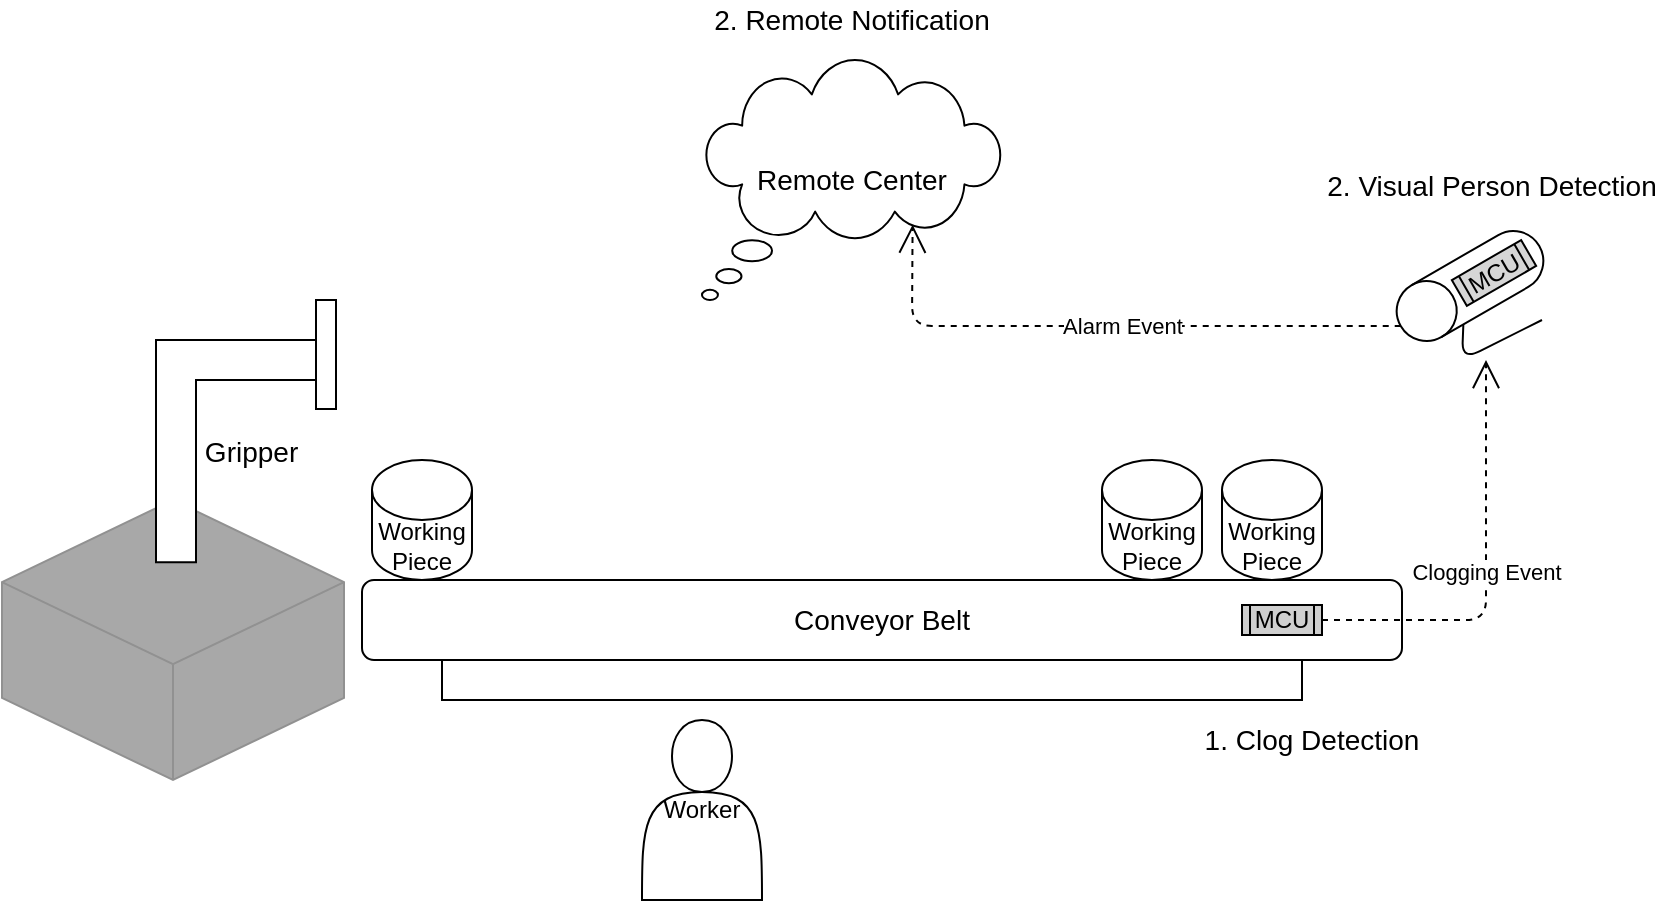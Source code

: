 <mxfile version="14.9.8" type="github">
  <diagram id="4IdDxmssz6nfuwtqwv0A" name="Page-1">
    <mxGraphModel dx="2070" dy="2003" grid="1" gridSize="10" guides="1" tooltips="1" connect="1" arrows="1" fold="1" page="1" pageScale="1" pageWidth="850" pageHeight="1100" math="0" shadow="0">
      <root>
        <mxCell id="0" />
        <mxCell id="1" parent="0" />
        <mxCell id="Qf_pr4nh5FrAuKsPvcI9-1" value="" style="whiteSpace=wrap;html=1;shape=mxgraph.basic.isocube;isoAngle=15;strokeColor=#919191;fillColor=#A8A8A8;" vertex="1" parent="1">
          <mxGeometry x="190" y="150" width="171" height="140" as="geometry" />
        </mxCell>
        <mxCell id="Qf_pr4nh5FrAuKsPvcI9-14" value="&lt;font style=&quot;font-size: 14px&quot;&gt;Conveyor Belt&lt;/font&gt;" style="rounded=1;whiteSpace=wrap;html=1;" vertex="1" parent="1">
          <mxGeometry x="370" y="190" width="520" height="40" as="geometry" />
        </mxCell>
        <mxCell id="Qf_pr4nh5FrAuKsPvcI9-16" value="" style="rounded=0;whiteSpace=wrap;html=1;" vertex="1" parent="1">
          <mxGeometry x="410" y="230" width="430" height="20" as="geometry" />
        </mxCell>
        <mxCell id="Qf_pr4nh5FrAuKsPvcI9-18" value="" style="verticalLabelPosition=bottom;verticalAlign=top;html=1;shape=mxgraph.basic.rect;fillColor2=none;strokeWidth=1;size=20;indent=5;direction=south;" vertex="1" parent="1">
          <mxGeometry x="347" y="50" width="10" height="54.5" as="geometry" />
        </mxCell>
        <mxCell id="Qf_pr4nh5FrAuKsPvcI9-19" value="Working Piece" style="shape=cylinder3;whiteSpace=wrap;html=1;boundedLbl=1;backgroundOutline=1;size=15;" vertex="1" parent="1">
          <mxGeometry x="375" y="130" width="50" height="60" as="geometry" />
        </mxCell>
        <mxCell id="Qf_pr4nh5FrAuKsPvcI9-20" value="Worker" style="shape=actor;whiteSpace=wrap;html=1;" vertex="1" parent="1">
          <mxGeometry x="510" y="260" width="60" height="90" as="geometry" />
        </mxCell>
        <mxCell id="Qf_pr4nh5FrAuKsPvcI9-21" value="&lt;font style=&quot;font-size: 14px&quot;&gt;&amp;nbsp;&amp;nbsp;&amp;nbsp; Gripper&lt;/font&gt;" style="shape=corner;whiteSpace=wrap;html=1;dx=20;dy=20;" vertex="1" parent="1">
          <mxGeometry x="267" y="70" width="80" height="111.13" as="geometry" />
        </mxCell>
        <mxCell id="Qf_pr4nh5FrAuKsPvcI9-22" value="Working Piece" style="shape=cylinder3;whiteSpace=wrap;html=1;boundedLbl=1;backgroundOutline=1;size=15;" vertex="1" parent="1">
          <mxGeometry x="800" y="130" width="50" height="60" as="geometry" />
        </mxCell>
        <mxCell id="Qf_pr4nh5FrAuKsPvcI9-23" value="&lt;font style=&quot;font-size: 14px&quot;&gt;Remote Center&lt;/font&gt;" style="whiteSpace=wrap;html=1;shape=mxgraph.basic.cloud_callout;rotation=0;" vertex="1" parent="1">
          <mxGeometry x="540" y="-70" width="150" height="120" as="geometry" />
        </mxCell>
        <mxCell id="Qf_pr4nh5FrAuKsPvcI9-25" value="MCU" style="shape=process;whiteSpace=wrap;html=1;backgroundOutline=1;fillColor=#CFCFCF;" vertex="1" parent="1">
          <mxGeometry x="810" y="202.5" width="40" height="15" as="geometry" />
        </mxCell>
        <mxCell id="Qf_pr4nh5FrAuKsPvcI9-26" value="&lt;font style=&quot;font-size: 14px&quot;&gt;1. Clog Detection&lt;/font&gt;" style="text;html=1;strokeColor=none;fillColor=none;align=center;verticalAlign=middle;whiteSpace=wrap;rounded=0;" vertex="1" parent="1">
          <mxGeometry x="760" y="260" width="170" height="20" as="geometry" />
        </mxCell>
        <mxCell id="Qf_pr4nh5FrAuKsPvcI9-27" value="&lt;font style=&quot;font-size: 14px&quot;&gt;2. Visual Person Detection&lt;/font&gt;" style="text;html=1;strokeColor=none;fillColor=none;align=center;verticalAlign=middle;whiteSpace=wrap;rounded=0;" vertex="1" parent="1">
          <mxGeometry x="850" y="-17" width="170" height="20" as="geometry" />
        </mxCell>
        <mxCell id="Qf_pr4nh5FrAuKsPvcI9-29" value="" style="shape=cylinder3;whiteSpace=wrap;html=1;boundedLbl=1;backgroundOutline=1;size=15;rotation=-120;" vertex="1" parent="1">
          <mxGeometry x="909" y="3" width="30" height="80" as="geometry" />
        </mxCell>
        <mxCell id="Qf_pr4nh5FrAuKsPvcI9-32" value="MCU" style="shape=process;whiteSpace=wrap;html=1;backgroundOutline=1;rotation=-30;fillColor=#D6D6D6;" vertex="1" parent="1">
          <mxGeometry x="916" y="29" width="40" height="15" as="geometry" />
        </mxCell>
        <mxCell id="Qf_pr4nh5FrAuKsPvcI9-36" value="Working Piece" style="shape=cylinder3;whiteSpace=wrap;html=1;boundedLbl=1;backgroundOutline=1;size=15;" vertex="1" parent="1">
          <mxGeometry x="740" y="130" width="50" height="60" as="geometry" />
        </mxCell>
        <mxCell id="Qf_pr4nh5FrAuKsPvcI9-38" value="&lt;font style=&quot;font-size: 14px&quot;&gt;2. Remote Notification&lt;/font&gt;" style="text;html=1;strokeColor=none;fillColor=none;align=center;verticalAlign=middle;whiteSpace=wrap;rounded=0;" vertex="1" parent="1">
          <mxGeometry x="530" y="-100" width="170" height="20" as="geometry" />
        </mxCell>
        <mxCell id="Qf_pr4nh5FrAuKsPvcI9-41" value="Clogging Event" style="endArrow=open;endSize=12;dashed=1;html=1;exitX=1;exitY=0.5;exitDx=0;exitDy=0;" edge="1" parent="1" source="Qf_pr4nh5FrAuKsPvcI9-25">
          <mxGeometry width="160" relative="1" as="geometry">
            <mxPoint x="970" as="sourcePoint" />
            <mxPoint x="932" y="80" as="targetPoint" />
            <Array as="points">
              <mxPoint x="932" y="210" />
            </Array>
          </mxGeometry>
        </mxCell>
        <mxCell id="Qf_pr4nh5FrAuKsPvcI9-42" value="Alarm Event" style="endArrow=open;endSize=12;dashed=1;html=1;entryX=0.702;entryY=0.686;entryDx=0;entryDy=0;entryPerimeter=0;exitX=0.5;exitY=0;exitDx=0;exitDy=0;exitPerimeter=0;" edge="1" parent="1" source="Qf_pr4nh5FrAuKsPvcI9-29" target="Qf_pr4nh5FrAuKsPvcI9-23">
          <mxGeometry x="-0.055" width="160" relative="1" as="geometry">
            <mxPoint x="740" y="60" as="sourcePoint" />
            <mxPoint x="900" y="60" as="targetPoint" />
            <Array as="points">
              <mxPoint x="645" y="63" />
            </Array>
            <mxPoint as="offset" />
          </mxGeometry>
        </mxCell>
        <mxCell id="Qf_pr4nh5FrAuKsPvcI9-44" value="" style="endArrow=none;html=1;exitX=0;exitY=0;exitDx=0;exitDy=27.5;exitPerimeter=0;" edge="1" parent="1" source="Qf_pr4nh5FrAuKsPvcI9-29">
          <mxGeometry width="50" height="50" relative="1" as="geometry">
            <mxPoint x="960" y="110" as="sourcePoint" />
            <mxPoint x="960" y="60" as="targetPoint" />
            <Array as="points">
              <mxPoint x="920" y="80" />
            </Array>
          </mxGeometry>
        </mxCell>
      </root>
    </mxGraphModel>
  </diagram>
</mxfile>
